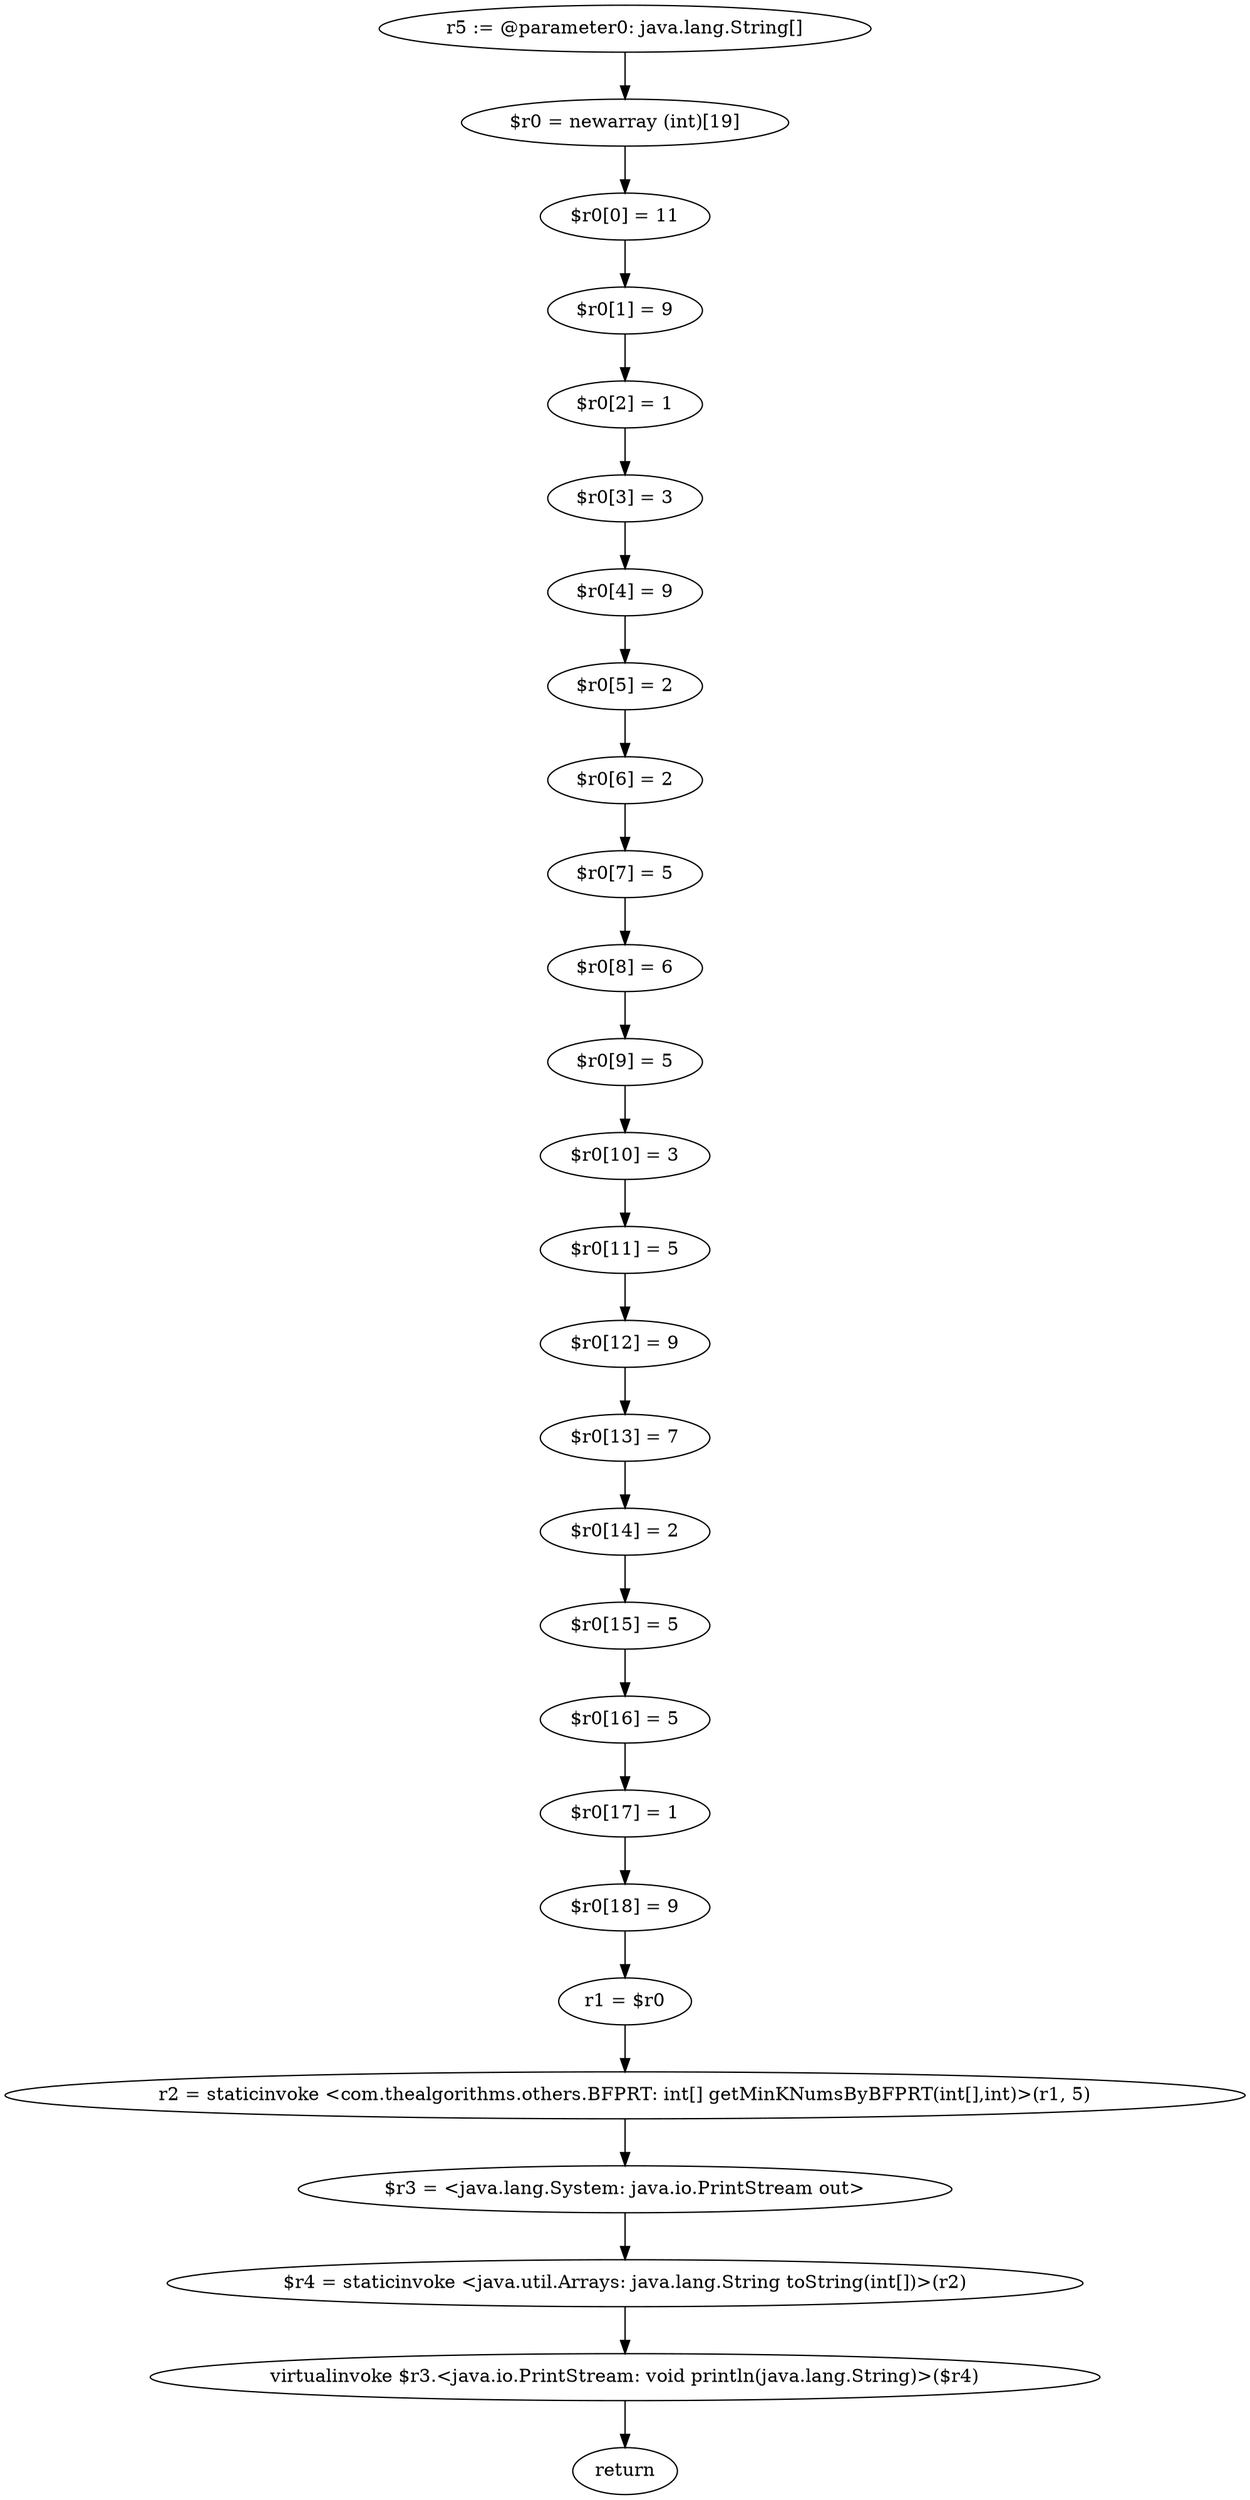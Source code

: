 digraph "unitGraph" {
    "r5 := @parameter0: java.lang.String[]"
    "$r0 = newarray (int)[19]"
    "$r0[0] = 11"
    "$r0[1] = 9"
    "$r0[2] = 1"
    "$r0[3] = 3"
    "$r0[4] = 9"
    "$r0[5] = 2"
    "$r0[6] = 2"
    "$r0[7] = 5"
    "$r0[8] = 6"
    "$r0[9] = 5"
    "$r0[10] = 3"
    "$r0[11] = 5"
    "$r0[12] = 9"
    "$r0[13] = 7"
    "$r0[14] = 2"
    "$r0[15] = 5"
    "$r0[16] = 5"
    "$r0[17] = 1"
    "$r0[18] = 9"
    "r1 = $r0"
    "r2 = staticinvoke <com.thealgorithms.others.BFPRT: int[] getMinKNumsByBFPRT(int[],int)>(r1, 5)"
    "$r3 = <java.lang.System: java.io.PrintStream out>"
    "$r4 = staticinvoke <java.util.Arrays: java.lang.String toString(int[])>(r2)"
    "virtualinvoke $r3.<java.io.PrintStream: void println(java.lang.String)>($r4)"
    "return"
    "r5 := @parameter0: java.lang.String[]"->"$r0 = newarray (int)[19]";
    "$r0 = newarray (int)[19]"->"$r0[0] = 11";
    "$r0[0] = 11"->"$r0[1] = 9";
    "$r0[1] = 9"->"$r0[2] = 1";
    "$r0[2] = 1"->"$r0[3] = 3";
    "$r0[3] = 3"->"$r0[4] = 9";
    "$r0[4] = 9"->"$r0[5] = 2";
    "$r0[5] = 2"->"$r0[6] = 2";
    "$r0[6] = 2"->"$r0[7] = 5";
    "$r0[7] = 5"->"$r0[8] = 6";
    "$r0[8] = 6"->"$r0[9] = 5";
    "$r0[9] = 5"->"$r0[10] = 3";
    "$r0[10] = 3"->"$r0[11] = 5";
    "$r0[11] = 5"->"$r0[12] = 9";
    "$r0[12] = 9"->"$r0[13] = 7";
    "$r0[13] = 7"->"$r0[14] = 2";
    "$r0[14] = 2"->"$r0[15] = 5";
    "$r0[15] = 5"->"$r0[16] = 5";
    "$r0[16] = 5"->"$r0[17] = 1";
    "$r0[17] = 1"->"$r0[18] = 9";
    "$r0[18] = 9"->"r1 = $r0";
    "r1 = $r0"->"r2 = staticinvoke <com.thealgorithms.others.BFPRT: int[] getMinKNumsByBFPRT(int[],int)>(r1, 5)";
    "r2 = staticinvoke <com.thealgorithms.others.BFPRT: int[] getMinKNumsByBFPRT(int[],int)>(r1, 5)"->"$r3 = <java.lang.System: java.io.PrintStream out>";
    "$r3 = <java.lang.System: java.io.PrintStream out>"->"$r4 = staticinvoke <java.util.Arrays: java.lang.String toString(int[])>(r2)";
    "$r4 = staticinvoke <java.util.Arrays: java.lang.String toString(int[])>(r2)"->"virtualinvoke $r3.<java.io.PrintStream: void println(java.lang.String)>($r4)";
    "virtualinvoke $r3.<java.io.PrintStream: void println(java.lang.String)>($r4)"->"return";
}
